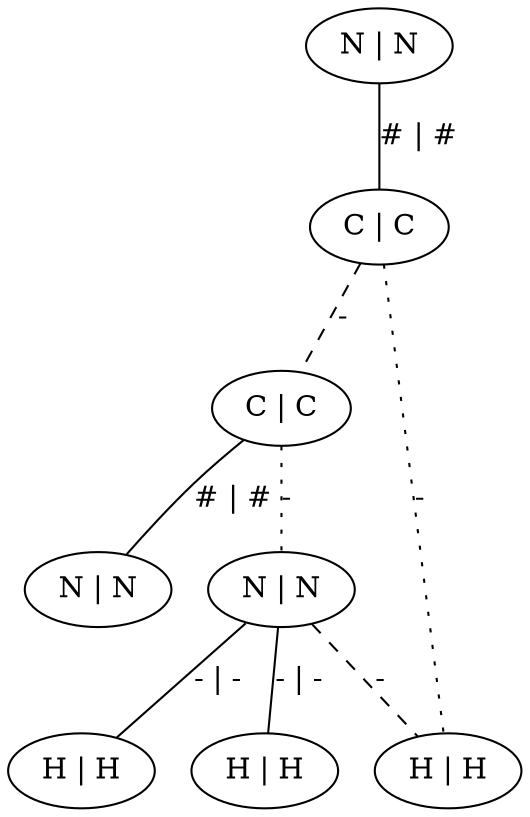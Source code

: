 graph G {
	0 [ label="N | N" ]
	1 [ label="C | C" ]
	2 [ label="C | C" ]
	3 [ label="N | N" ]
	4 [ label="N | N" ]
	5 [ label="H | H" ]
	6 [ label="H | H" ]
	7 [ label="H | H" ]
	0 -- 1 [ label="# | #" ]
	1 -- 2 [ style=dashed label="-" ]
	1 -- 7 [ style=dotted label="-" ]
	2 -- 3 [ label="# | #" ]
	2 -- 4 [ style=dotted label="-" ]
	4 -- 5 [ label="- | -" ]
	4 -- 6 [ label="- | -" ]
	4 -- 7 [ style=dashed label="-" ]
}
